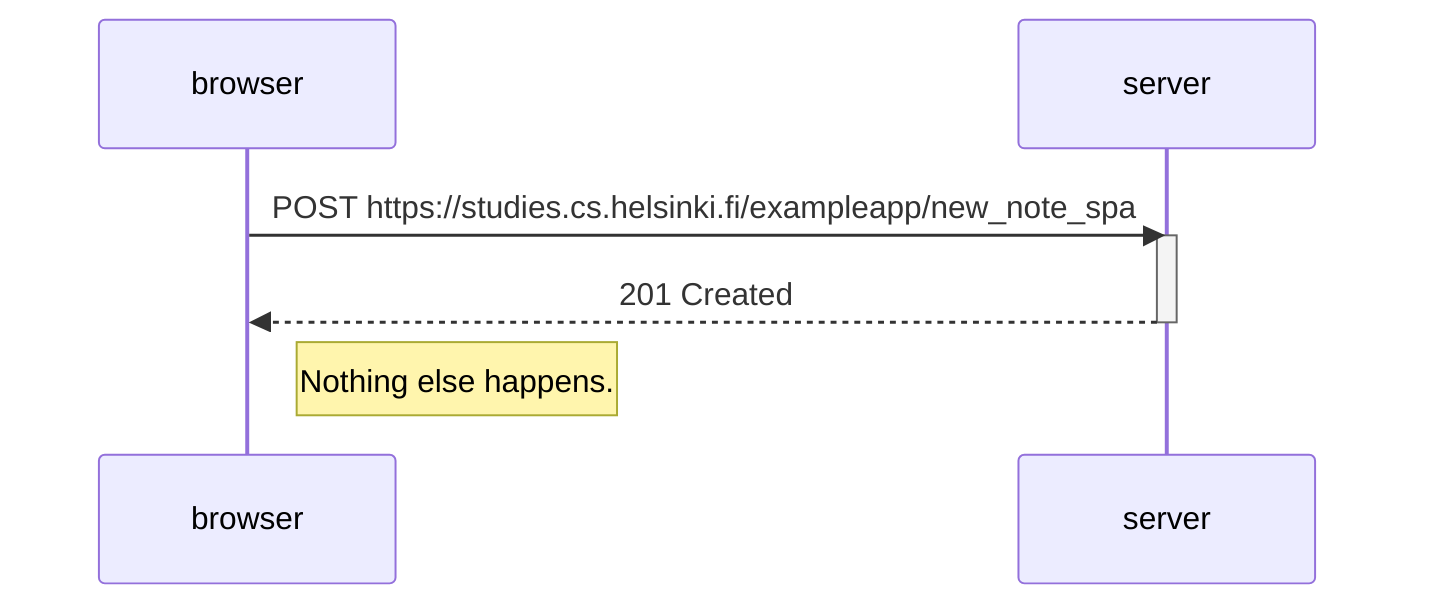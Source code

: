 sequenceDiagram
    participant browser
    participant server
    
    browser->>server: POST https://studies.cs.helsinki.fi/exampleapp/new_note_spa
    activate server
    server-->>browser: 201 Created
    deactivate server

    Note right of browser: Nothing else happens.